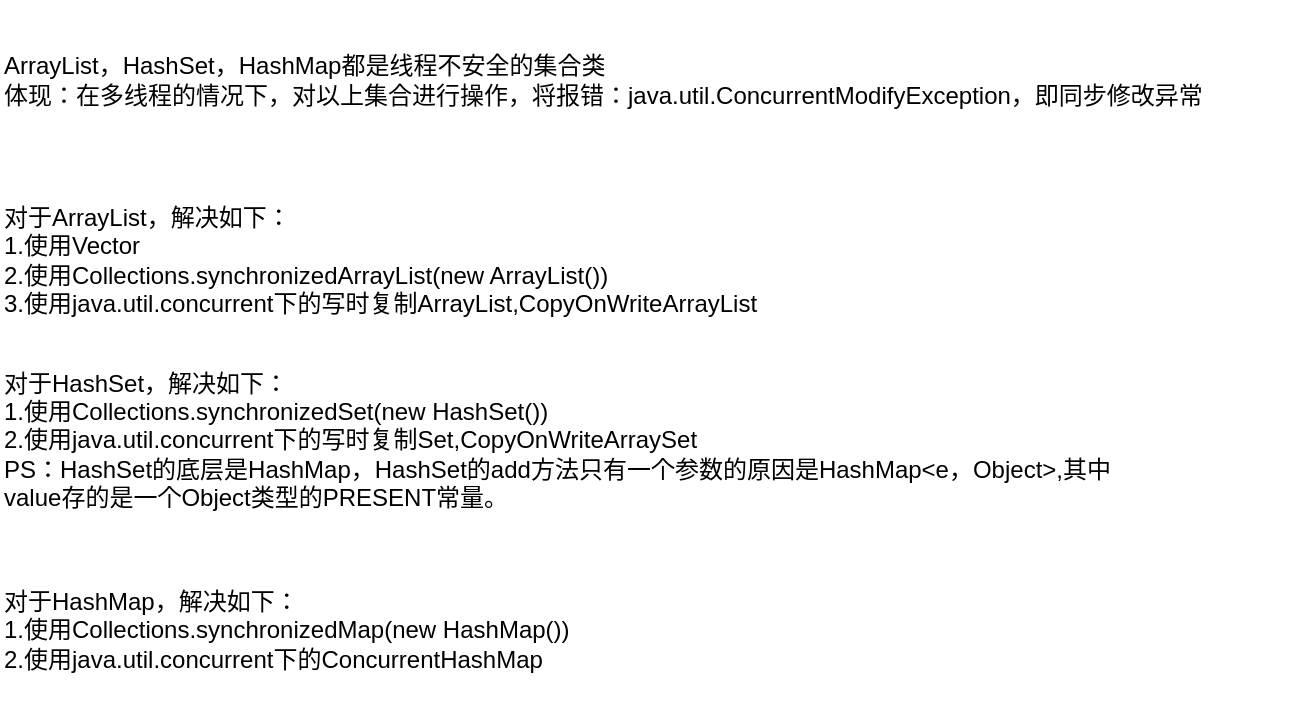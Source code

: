 <mxfile version="14.4.3" type="github">
  <diagram id="dzlT-kWF1u38WmCNCx4t" name="第 1 页">
    <mxGraphModel dx="1408" dy="749" grid="1" gridSize="10" guides="1" tooltips="1" connect="1" arrows="1" fold="1" page="1" pageScale="1" pageWidth="827" pageHeight="1169" math="0" shadow="0">
      <root>
        <mxCell id="0" />
        <mxCell id="1" parent="0" />
        <mxCell id="It5MCNqZXRULs1bLGR67-1" value="&lt;div align=&quot;left&quot;&gt;ArrayList，HashSet，HashMap都是线程不安全的集合类&lt;/div&gt;&lt;div align=&quot;left&quot;&gt;体现：在多线程的情况下，对以上集合进行操作，将报错：java.util.ConcurrentModifyException，即同步修改异常&lt;br&gt;&lt;/div&gt;" style="text;html=1;strokeColor=none;fillColor=none;align=left;verticalAlign=middle;whiteSpace=wrap;rounded=0;" vertex="1" parent="1">
          <mxGeometry x="100" y="20" width="620" height="80" as="geometry" />
        </mxCell>
        <mxCell id="It5MCNqZXRULs1bLGR67-2" value="&lt;div align=&quot;left&quot;&gt;对于ArrayList，解决如下：&lt;/div&gt;&lt;div align=&quot;left&quot;&gt;1.使用Vector&lt;/div&gt;&lt;div align=&quot;left&quot;&gt;2.使用Collections.synchronizedArrayList(new ArrayList())&lt;/div&gt;&lt;div align=&quot;left&quot;&gt;3.使用java.util.concurrent下的写时复制ArrayList,CopyOnWriteArrayList&lt;/div&gt;" style="text;html=1;strokeColor=none;fillColor=none;align=left;verticalAlign=middle;whiteSpace=wrap;rounded=0;" vertex="1" parent="1">
          <mxGeometry x="100" y="110" width="650" height="80" as="geometry" />
        </mxCell>
        <mxCell id="It5MCNqZXRULs1bLGR67-3" value="&lt;div align=&quot;left&quot;&gt;对于HashSet，解决如下：&lt;div align=&quot;left&quot;&gt;1.使用Collections.synchronizedSet(new HashSet())&lt;/div&gt;&lt;div align=&quot;left&quot;&gt;2.使用java.util.concurrent下的写时复制Set,CopyOnWriteArraySet&lt;/div&gt;&lt;div align=&quot;left&quot;&gt;PS：HashSet的底层是HashMap，HashSet的add方法只有一个参数的原因是HashMap&amp;lt;e，Object&amp;gt;,其中value存的是一个Object类型的PRESENT常量。&lt;br&gt;&lt;/div&gt;&lt;/div&gt;" style="text;html=1;strokeColor=none;fillColor=none;align=left;verticalAlign=middle;whiteSpace=wrap;rounded=0;" vertex="1" parent="1">
          <mxGeometry x="100" y="190" width="580" height="100" as="geometry" />
        </mxCell>
        <mxCell id="It5MCNqZXRULs1bLGR67-4" value="&lt;div align=&quot;left&quot;&gt;对于HashMap，解决如下：&lt;div align=&quot;left&quot;&gt;1.使用Collections.synchronizedMap(new HashMap())&lt;/div&gt;&lt;div align=&quot;left&quot;&gt;2.使用java.util.concurrent下的ConcurrentHashMap&lt;/div&gt;&lt;/div&gt;" style="text;html=1;strokeColor=none;fillColor=none;align=left;verticalAlign=middle;whiteSpace=wrap;rounded=0;" vertex="1" parent="1">
          <mxGeometry x="100" y="300" width="580" height="70" as="geometry" />
        </mxCell>
      </root>
    </mxGraphModel>
  </diagram>
</mxfile>
